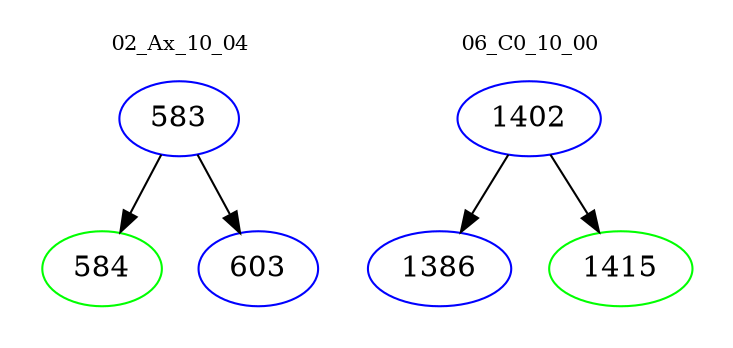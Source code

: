 digraph{
subgraph cluster_0 {
color = white
label = "02_Ax_10_04";
fontsize=10;
T0_583 [label="583", color="blue"]
T0_583 -> T0_584 [color="black"]
T0_584 [label="584", color="green"]
T0_583 -> T0_603 [color="black"]
T0_603 [label="603", color="blue"]
}
subgraph cluster_1 {
color = white
label = "06_C0_10_00";
fontsize=10;
T1_1402 [label="1402", color="blue"]
T1_1402 -> T1_1386 [color="black"]
T1_1386 [label="1386", color="blue"]
T1_1402 -> T1_1415 [color="black"]
T1_1415 [label="1415", color="green"]
}
}
